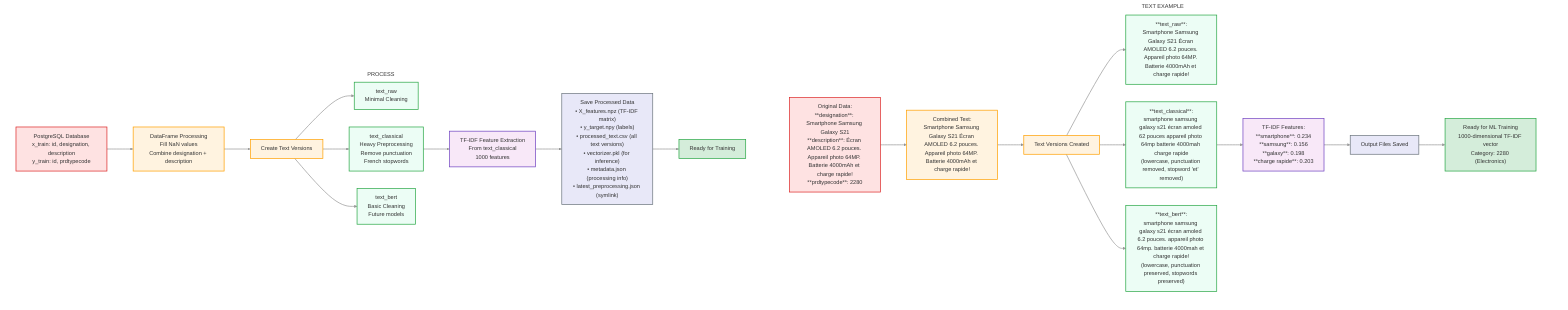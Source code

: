 graph TD
    subgraph Example ["TEXT EXAMPLE"]
        J["Original Data:<br/>**designation**: Smartphone Samsung Galaxy S21<br/>**description**: Écran AMOLED 6.2 pouces. Appareil photo 64MP. Batterie 4000mAh et charge rapide!<br/>**prdtypecode**: 2280"]
        K["Combined Text:<br/>Smartphone Samsung Galaxy S21 Écran AMOLED 6.2 pouces. Appareil photo 64MP. Batterie 4000mAh et charge rapide!"]
        L["Text Versions Created"]
        M["**text_raw**:<br/>Smartphone Samsung Galaxy S21 Écran AMOLED 6.2 pouces. Appareil photo 64MP. Batterie 4000mAh et charge rapide!"]
        N["**text_classical**:<br/>smartphone samsung galaxy s21 écran amoled 62 pouces appareil photo 64mp batterie 4000mah charge rapide<br/>(lowercase, punctuation removed, stopword 'et' removed)"]
        O["**text_bert**:<br/>smartphone samsung galaxy s21 écran amoled 6.2 pouces. appareil photo 64mp. batterie 4000mah et charge rapide!<br/>(lowercase, punctuation preserved, stopwords preserved)"]
        P["TF-IDF Features:<br/>**smartphone**: 0.234<br/>**samsung**: 0.156<br/>**galaxy**: 0.198<br/>**charge rapide**: 0.203"]
        Q["Output Files Saved"]
        R["Ready for ML Training<br/>1000-dimensional TF-IDF vector<br/>Category: 2280 (Electronics)"]
    end

    %% TEXT EXAMPLES EDGES
    A --> B
    B --> C
    C --> D & E & F
    E --> G
    G --> H
    H --> I

    subgraph Process ["PROCESS"]
        A["PostgreSQL Database<br/>x_train: id, designation, description<br/>y_train: id, prdtypecode"]
        B["DataFrame Processing<br/>Fill NaN values<br/>Combine designation + description"]
        C["Create Text Versions"]
        D["text_raw<br/>Minimal Cleaning"]
        E["text_classical<br/>Heavy Preprocessing<br/>Remove punctuation<br/>French stopwords"]
        F["text_bert<br/>Basic Cleaning<br/>Future models"]
        G["TF-IDF Feature Extraction<br/>From text_classical<br/>1000 features"]
        H["Save Processed Data<br/>• X_features.npz (TF-IDF matrix)<br/>• y_target.npy (labels)<br/>• processed_text.csv (all text versions)<br/>• vectorizer.pkl (for inference)<br/>• metadata.json (processing info)<br/>• latest_preprocessing.json (symlink)"]
        I["Ready for Training"]
    end

    %% PROCESS NODES
    J --> K
    K --> L
    L --> M & N & O
    N --> P
    P --> Q
    Q --> R

    %% Apply default styles to ALL nodes
    classDef default fill:#FFF,stroke:#333,stroke-width:2px;

    %% Apply default styles to ALL edges
    linkStyle default stroke:#999,stroke-width:2px,color:black;

    %% INVISIBLE SUBRAPHS
    classDef invisibleSubgraph fill:transparent,stroke:none,stroke-width:0px;
    class Example,Process invisibleSubgraph

    classDef storage fill:#FEE2E2,stroke:#DC2626,stroke-width:2px
    classDef processing fill:#FFF3E0,stroke:#FFA000,stroke-width:2px
    classDef textVersion fill:#ECFDF5,stroke:#28A745,stroke-width:2px
    classDef feature fill:#f8e8f8,stroke:#6f42c1,stroke-width:2px
    classDef output fill:#e8e8f8,stroke:#6c757d,stroke-width:2px
    classDef ready fill:#d4edda,stroke:#28a745,stroke-width:2px
    classDef example fill:#f0f8ff,stroke:#87ceeb,stroke-width:2px

    class A,J storage
    class B,C,K,L processing
    class D,E,F,M,N,O textVersion
    class G,P feature
    class H,Q output
    class I,R ready
